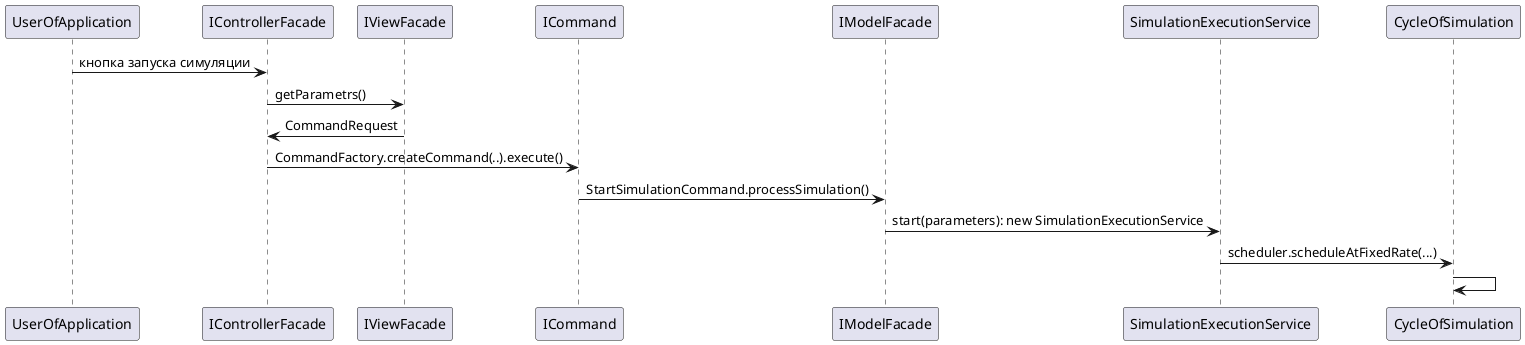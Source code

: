 @startuml
'https://plantuml.com/activity-diagram-beta

UserOfApplication->IControllerFacade: кнопка запуска симуляции
IControllerFacade -> IViewFacade: getParametrs()
IControllerFacade <- IViewFacade: CommandRequest
IControllerFacade -> ICommand : CommandFactory.createCommand(..).execute()
ICommand->IModelFacade: StartSimulationCommand.processSimulation()
IModelFacade->SimulationExecutionService: start(parameters): new SimulationExecutionService
SimulationExecutionService-> CycleOfSimulation : scheduler.scheduleAtFixedRate(...)
CycleOfSimulation->CycleOfSimulation
@enduml
